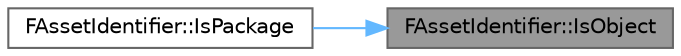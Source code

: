 digraph "FAssetIdentifier::IsObject"
{
 // INTERACTIVE_SVG=YES
 // LATEX_PDF_SIZE
  bgcolor="transparent";
  edge [fontname=Helvetica,fontsize=10,labelfontname=Helvetica,labelfontsize=10];
  node [fontname=Helvetica,fontsize=10,shape=box,height=0.2,width=0.4];
  rankdir="RL";
  Node1 [id="Node000001",label="FAssetIdentifier::IsObject",height=0.2,width=0.4,color="gray40", fillcolor="grey60", style="filled", fontcolor="black",tooltip="Returns true if this represents an object, true for both package objects and PrimaryAssetId objects."];
  Node1 -> Node2 [id="edge1_Node000001_Node000002",dir="back",color="steelblue1",style="solid",tooltip=" "];
  Node2 [id="Node000002",label="FAssetIdentifier::IsPackage",height=0.2,width=0.4,color="grey40", fillcolor="white", style="filled",URL="$da/d0e/structFAssetIdentifier.html#a52d9abb14b2688627ba913a9b9d07725",tooltip="Returns true if this represents a package."];
}
